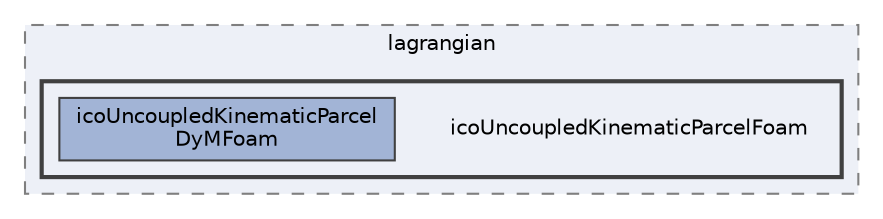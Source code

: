 digraph "applications/solvers/lagrangian/icoUncoupledKinematicParcelFoam"
{
 // LATEX_PDF_SIZE
  bgcolor="transparent";
  edge [fontname=Helvetica,fontsize=10,labelfontname=Helvetica,labelfontsize=10];
  node [fontname=Helvetica,fontsize=10,shape=box,height=0.2,width=0.4];
  compound=true
  subgraph clusterdir_9e1aaabb0e6f6026c8abb09c4d63ec18 {
    graph [ bgcolor="#edf0f7", pencolor="grey50", label="lagrangian", fontname=Helvetica,fontsize=10 style="filled,dashed", URL="dir_9e1aaabb0e6f6026c8abb09c4d63ec18.html",tooltip=""]
  subgraph clusterdir_1b6d7312c3b78f2facedece3f22c13dd {
    graph [ bgcolor="#edf0f7", pencolor="grey25", label="", fontname=Helvetica,fontsize=10 style="filled,bold", URL="dir_1b6d7312c3b78f2facedece3f22c13dd.html",tooltip=""]
    dir_1b6d7312c3b78f2facedece3f22c13dd [shape=plaintext, label="icoUncoupledKinematicParcelFoam"];
  dir_fdc47220d54a73bc7ec593764d4e027d [label="icoUncoupledKinematicParcel\lDyMFoam", fillcolor="#a2b4d6", color="grey25", style="filled", URL="dir_fdc47220d54a73bc7ec593764d4e027d.html",tooltip=""];
  }
  }
}
